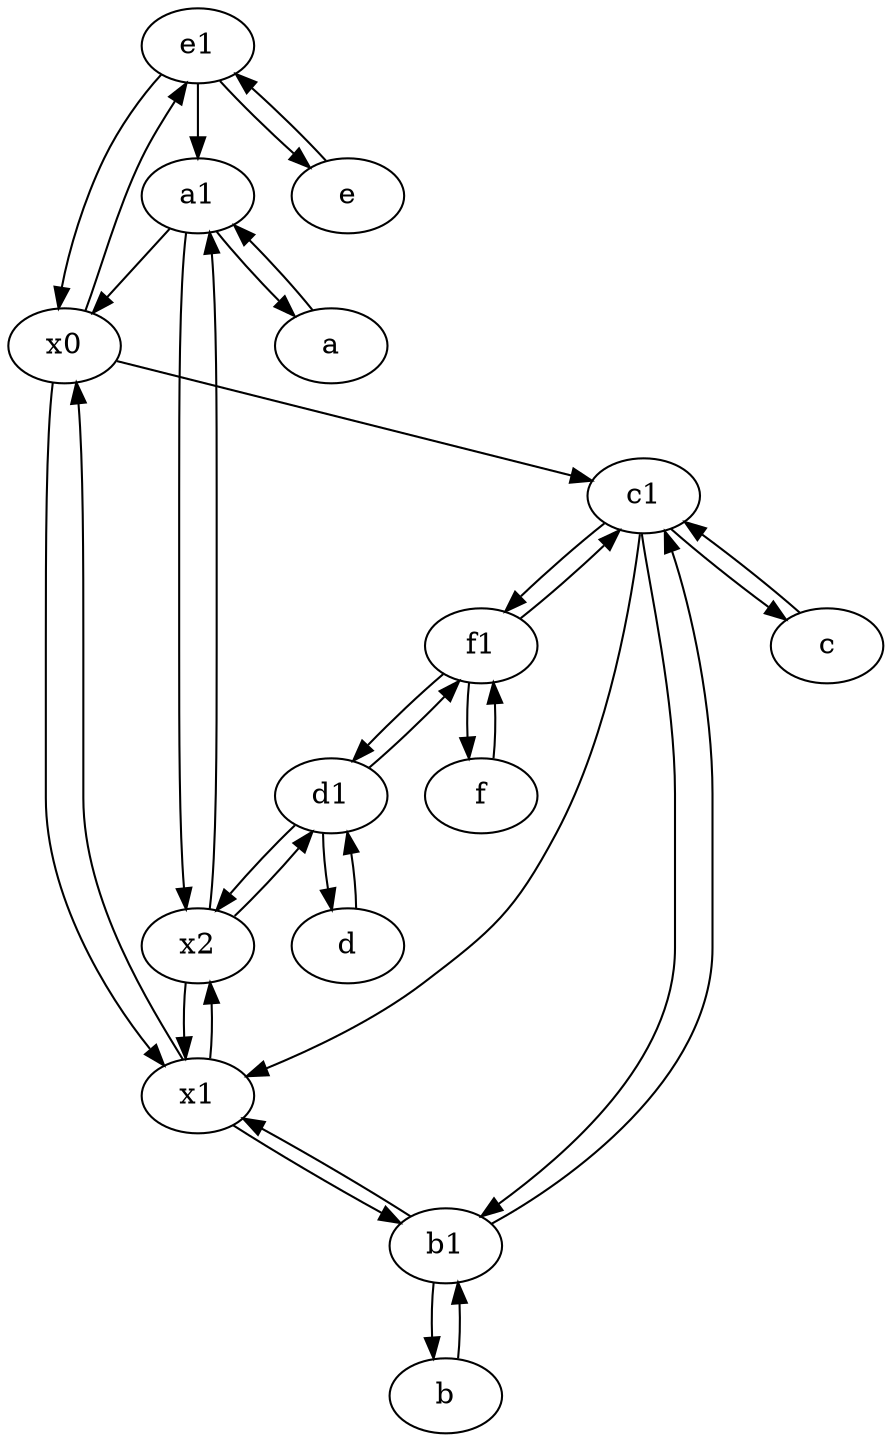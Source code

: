 digraph  {
	e1 [pos="25,45!"];
	f [pos="15,45!"];
	f1;
	d [pos="20,30!"];
	a1 [pos="40,15!"];
	d1 [pos="25,30!"];
	x1;
	c [pos="20,10!"];
	x0;
	b1 [pos="45,20!"];
	c1 [pos="30,15!"];
	b [pos="50,20!"];
	e [pos="30,50!"];
	x2;
	a [pos="40,10!"];
	x0 -> e1;
	a1 -> x2;
	c1 -> f1;
	d1 -> f1;
	b1 -> b;
	b -> b1;
	b1 -> c1;
	x2 -> a1;
	c1 -> b1;
	c -> c1;
	e1 -> a1;
	f1 -> d1;
	c1 -> c;
	a1 -> x0;
	x2 -> d1;
	x0 -> x1;
	x1 -> x2;
	e1 -> x0;
	a1 -> a;
	x0 -> c1;
	e -> e1;
	d1 -> x2;
	c1 -> x1;
	d -> d1;
	f -> f1;
	e1 -> e;
	f1 -> c1;
	x2 -> x1;
	a -> a1;
	x1 -> b1;
	f1 -> f;
	x1 -> x0;
	d1 -> d;
	b1 -> x1;

	}